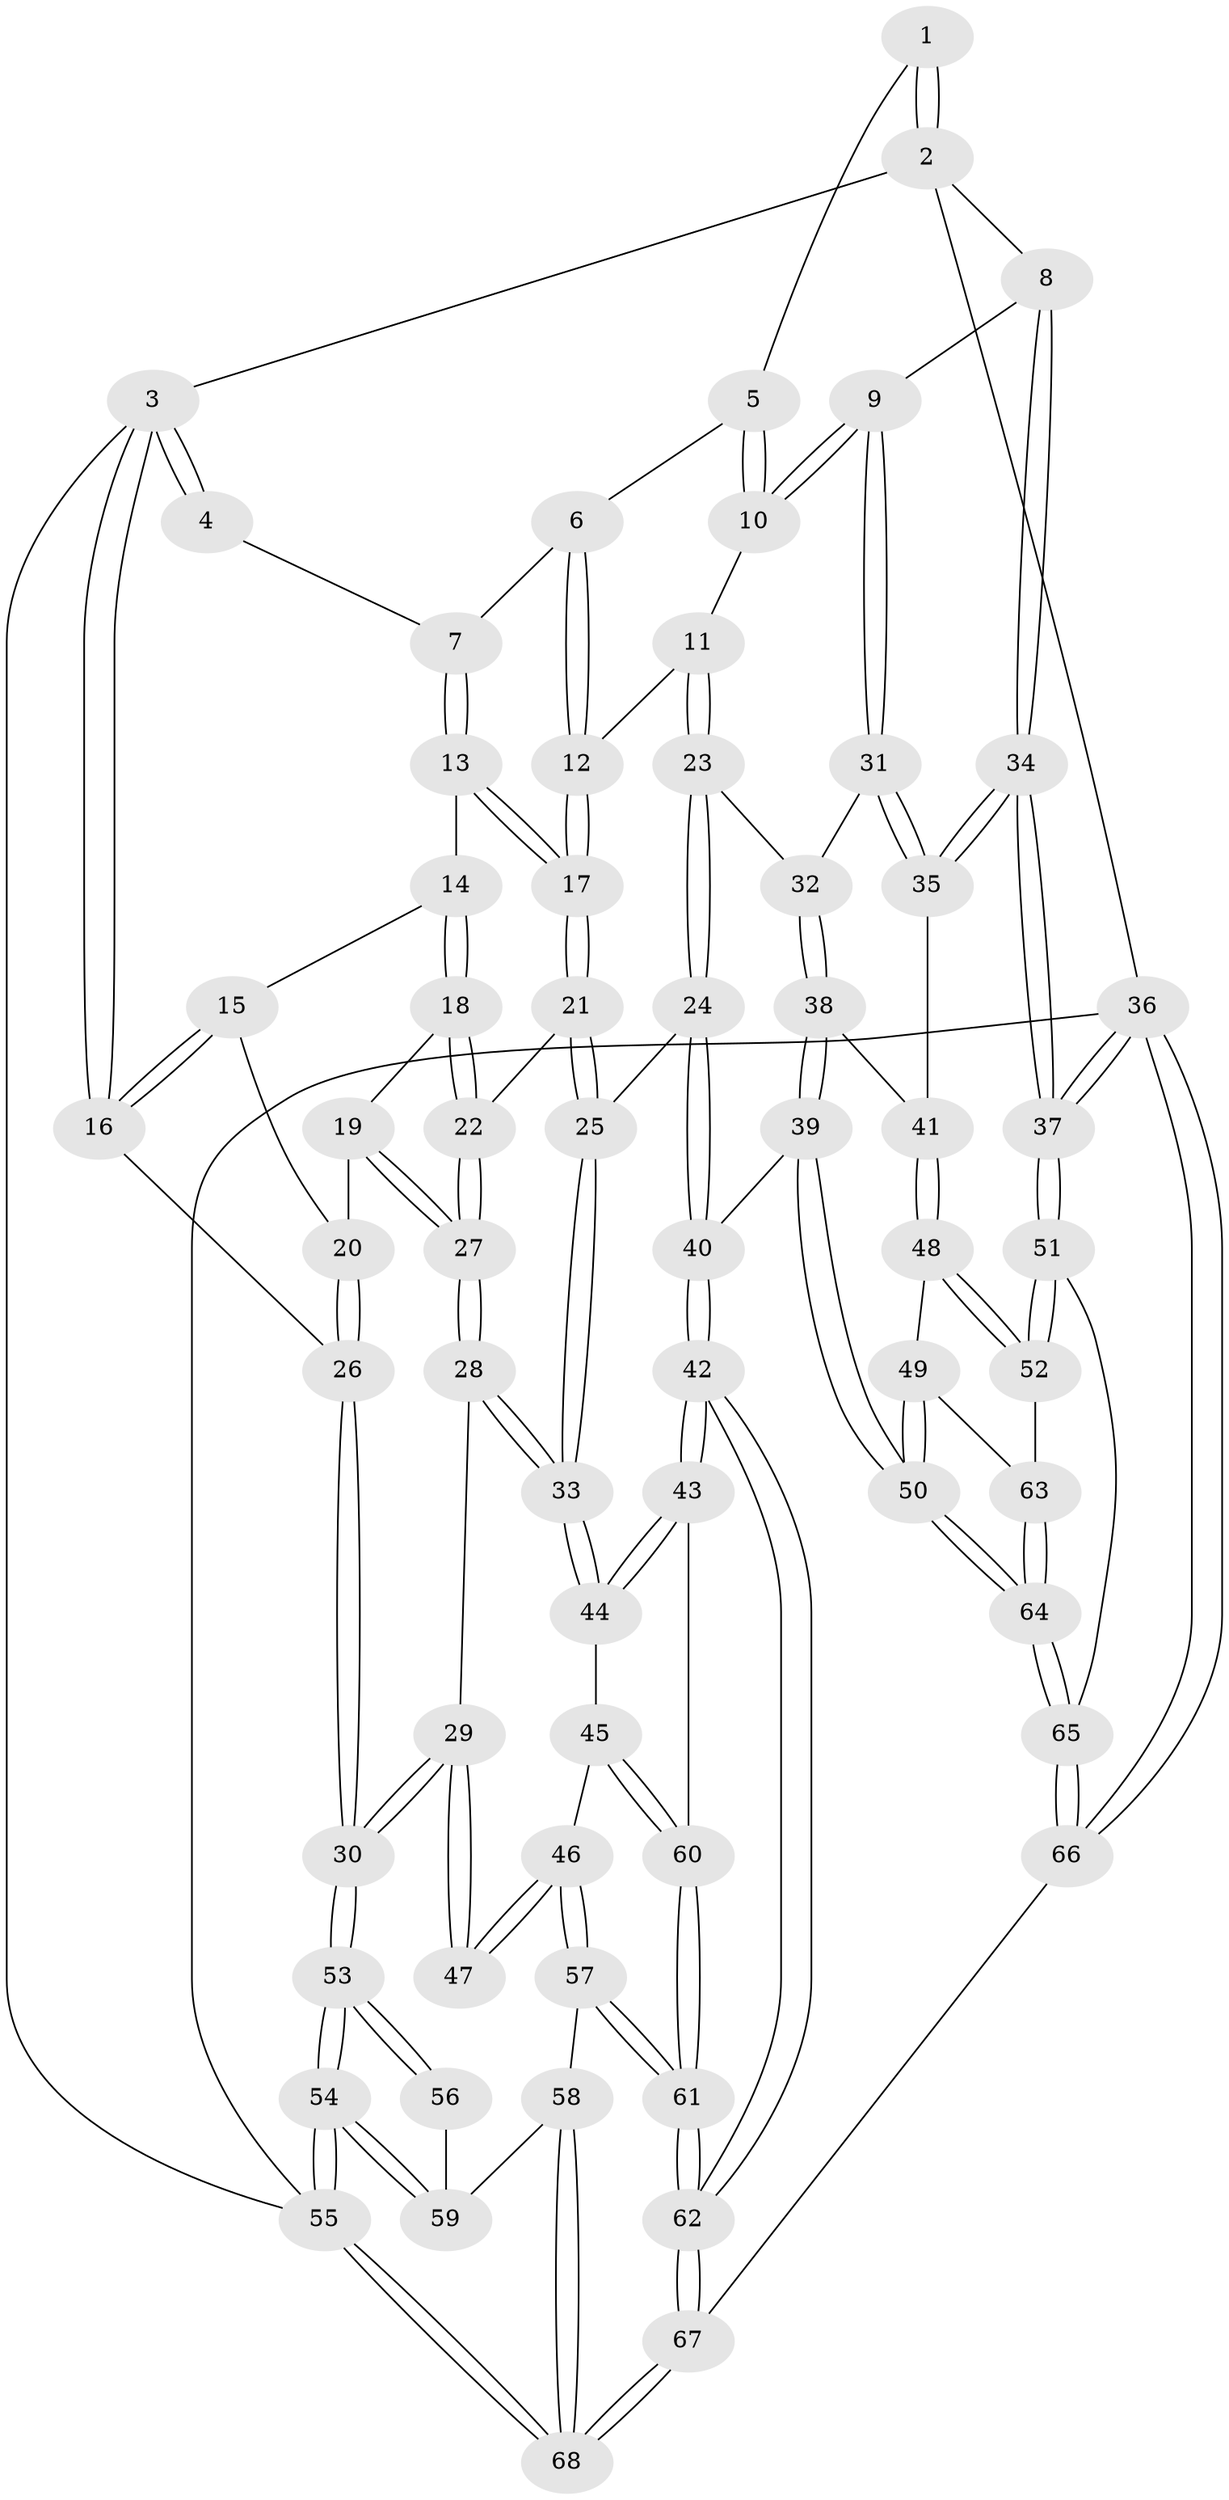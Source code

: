 // Generated by graph-tools (version 1.1) at 2025/03/03/09/25 03:03:17]
// undirected, 68 vertices, 167 edges
graph export_dot {
graph [start="1"]
  node [color=gray90,style=filled];
  1 [pos="+0.6438381002472686+0"];
  2 [pos="+1+0"];
  3 [pos="+0+0"];
  4 [pos="+0.4472038715193671+0"];
  5 [pos="+0.6374806096346354+0.05029271633376268"];
  6 [pos="+0.5541876824512924+0.10381497719774357"];
  7 [pos="+0.4547758637057844+0.09407880423132817"];
  8 [pos="+1+0"];
  9 [pos="+1+0"];
  10 [pos="+1+0.018143048294678273"];
  11 [pos="+0.7822961420510857+0.20778720141561094"];
  12 [pos="+0.7759426564522223+0.20786543709999514"];
  13 [pos="+0.4411880716055081+0.11893562623835759"];
  14 [pos="+0.373899757690663+0.13901490349383527"];
  15 [pos="+0.03549590193149439+0.01334386901999545"];
  16 [pos="+0+0"];
  17 [pos="+0.5093018168946889+0.32395483596628794"];
  18 [pos="+0.29570634768791004+0.22513491200770733"];
  19 [pos="+0.20021167185723404+0.2898623683960297"];
  20 [pos="+0.1989271864662346+0.2893916215811231"];
  21 [pos="+0.5026629862671501+0.35838481788081833"];
  22 [pos="+0.4001376180142498+0.37077638196270996"];
  23 [pos="+0.7171857526205324+0.4580949779910326"];
  24 [pos="+0.6201220640555577+0.4971411156820339"];
  25 [pos="+0.5584342611001397+0.4805855483548226"];
  26 [pos="+0+0.43977206244072164"];
  27 [pos="+0.26988980981631827+0.4152243159734271"];
  28 [pos="+0.2528137935333121+0.4818837165381006"];
  29 [pos="+0.2115224301470741+0.5304758567380429"];
  30 [pos="+0+0.5682739559159734"];
  31 [pos="+0.8582071780040526+0.48230625907081187"];
  32 [pos="+0.8397431705461728+0.4960569582291715"];
  33 [pos="+0.479606103046832+0.5623641686818679"];
  34 [pos="+1+0.5438204332380261"];
  35 [pos="+1+0.5472320133453952"];
  36 [pos="+1+1"];
  37 [pos="+1+0.8156319463990807"];
  38 [pos="+0.855512348219647+0.5783581457125699"];
  39 [pos="+0.722385785490137+0.7043279431478432"];
  40 [pos="+0.6993407216628267+0.6921273764352419"];
  41 [pos="+0.8874125365846294+0.6027774297923978"];
  42 [pos="+0.5658742102212564+0.7487276669169446"];
  43 [pos="+0.5263966097923117+0.7248514326088166"];
  44 [pos="+0.4772310780254454+0.5693389953801608"];
  45 [pos="+0.35566974045360045+0.6679630747571109"];
  46 [pos="+0.3272805747410257+0.6817342209718866"];
  47 [pos="+0.2803058731190499+0.6537262487290803"];
  48 [pos="+0.9250960299106545+0.6741444100007005"];
  49 [pos="+0.7821444650516481+0.7389705085760245"];
  50 [pos="+0.7458835776444336+0.741053236380435"];
  51 [pos="+1+0.8077594191173466"];
  52 [pos="+1+0.7622371553827596"];
  53 [pos="+0+0.8930414609545525"];
  54 [pos="+0+1"];
  55 [pos="+0+1"];
  56 [pos="+0.22563230248102908+0.696296587858018"];
  57 [pos="+0.33618893125927923+0.7960886821027331"];
  58 [pos="+0.30069827098482743+0.8200503685865497"];
  59 [pos="+0.24377034954805127+0.8447797669832487"];
  60 [pos="+0.4796368369395076+0.7447371392113211"];
  61 [pos="+0.39781401923651316+0.8238290172839188"];
  62 [pos="+0.5624806722453134+1"];
  63 [pos="+0.8989186649777675+0.775740520820704"];
  64 [pos="+0.7534476802292839+0.938350350536768"];
  65 [pos="+0.7522798558593783+0.9546121730740116"];
  66 [pos="+0.6421326530752759+1"];
  67 [pos="+0.5882412621743228+1"];
  68 [pos="+0.4279309496897976+1"];
  1 -- 2;
  1 -- 2;
  1 -- 5;
  2 -- 3;
  2 -- 8;
  2 -- 36;
  3 -- 4;
  3 -- 4;
  3 -- 16;
  3 -- 16;
  3 -- 55;
  4 -- 7;
  5 -- 6;
  5 -- 10;
  5 -- 10;
  6 -- 7;
  6 -- 12;
  6 -- 12;
  7 -- 13;
  7 -- 13;
  8 -- 9;
  8 -- 34;
  8 -- 34;
  9 -- 10;
  9 -- 10;
  9 -- 31;
  9 -- 31;
  10 -- 11;
  11 -- 12;
  11 -- 23;
  11 -- 23;
  12 -- 17;
  12 -- 17;
  13 -- 14;
  13 -- 17;
  13 -- 17;
  14 -- 15;
  14 -- 18;
  14 -- 18;
  15 -- 16;
  15 -- 16;
  15 -- 20;
  16 -- 26;
  17 -- 21;
  17 -- 21;
  18 -- 19;
  18 -- 22;
  18 -- 22;
  19 -- 20;
  19 -- 27;
  19 -- 27;
  20 -- 26;
  20 -- 26;
  21 -- 22;
  21 -- 25;
  21 -- 25;
  22 -- 27;
  22 -- 27;
  23 -- 24;
  23 -- 24;
  23 -- 32;
  24 -- 25;
  24 -- 40;
  24 -- 40;
  25 -- 33;
  25 -- 33;
  26 -- 30;
  26 -- 30;
  27 -- 28;
  27 -- 28;
  28 -- 29;
  28 -- 33;
  28 -- 33;
  29 -- 30;
  29 -- 30;
  29 -- 47;
  29 -- 47;
  30 -- 53;
  30 -- 53;
  31 -- 32;
  31 -- 35;
  31 -- 35;
  32 -- 38;
  32 -- 38;
  33 -- 44;
  33 -- 44;
  34 -- 35;
  34 -- 35;
  34 -- 37;
  34 -- 37;
  35 -- 41;
  36 -- 37;
  36 -- 37;
  36 -- 66;
  36 -- 66;
  36 -- 55;
  37 -- 51;
  37 -- 51;
  38 -- 39;
  38 -- 39;
  38 -- 41;
  39 -- 40;
  39 -- 50;
  39 -- 50;
  40 -- 42;
  40 -- 42;
  41 -- 48;
  41 -- 48;
  42 -- 43;
  42 -- 43;
  42 -- 62;
  42 -- 62;
  43 -- 44;
  43 -- 44;
  43 -- 60;
  44 -- 45;
  45 -- 46;
  45 -- 60;
  45 -- 60;
  46 -- 47;
  46 -- 47;
  46 -- 57;
  46 -- 57;
  48 -- 49;
  48 -- 52;
  48 -- 52;
  49 -- 50;
  49 -- 50;
  49 -- 63;
  50 -- 64;
  50 -- 64;
  51 -- 52;
  51 -- 52;
  51 -- 65;
  52 -- 63;
  53 -- 54;
  53 -- 54;
  53 -- 56;
  53 -- 56;
  54 -- 55;
  54 -- 55;
  54 -- 59;
  54 -- 59;
  55 -- 68;
  55 -- 68;
  56 -- 59;
  57 -- 58;
  57 -- 61;
  57 -- 61;
  58 -- 59;
  58 -- 68;
  58 -- 68;
  60 -- 61;
  60 -- 61;
  61 -- 62;
  61 -- 62;
  62 -- 67;
  62 -- 67;
  63 -- 64;
  63 -- 64;
  64 -- 65;
  64 -- 65;
  65 -- 66;
  65 -- 66;
  66 -- 67;
  67 -- 68;
  67 -- 68;
}
